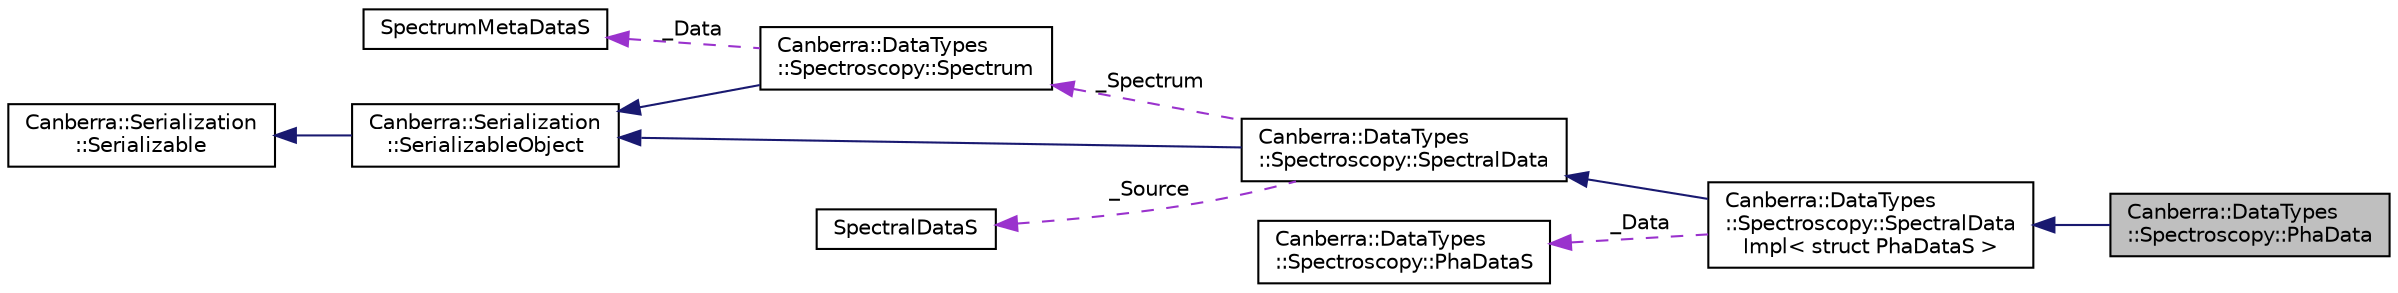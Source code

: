 digraph "Canberra::DataTypes::Spectroscopy::PhaData"
{
  edge [fontname="Helvetica",fontsize="10",labelfontname="Helvetica",labelfontsize="10"];
  node [fontname="Helvetica",fontsize="10",shape=record];
  rankdir="LR";
  Node5 [label="Canberra::DataTypes\l::Spectroscopy::PhaData",height=0.2,width=0.4,color="black", fillcolor="grey75", style="filled", fontcolor="black"];
  Node6 -> Node5 [dir="back",color="midnightblue",fontsize="10",style="solid",fontname="Helvetica"];
  Node6 [label="Canberra::DataTypes\l::Spectroscopy::SpectralData\lImpl\< struct PhaDataS \>",height=0.2,width=0.4,color="black", fillcolor="white", style="filled",URL="$dd/dc6/class_canberra_1_1_data_types_1_1_spectroscopy_1_1_spectral_data_impl.html"];
  Node7 -> Node6 [dir="back",color="midnightblue",fontsize="10",style="solid",fontname="Helvetica"];
  Node7 [label="Canberra::DataTypes\l::Spectroscopy::SpectralData",height=0.2,width=0.4,color="black", fillcolor="white", style="filled",URL="$d2/dbc/class_canberra_1_1_data_types_1_1_spectroscopy_1_1_spectral_data.html"];
  Node8 -> Node7 [dir="back",color="midnightblue",fontsize="10",style="solid",fontname="Helvetica"];
  Node8 [label="Canberra::Serialization\l::SerializableObject",height=0.2,width=0.4,color="black", fillcolor="white", style="filled",URL="$d6/d98/class_canberra_1_1_serialization_1_1_serializable_object.html"];
  Node9 -> Node8 [dir="back",color="midnightblue",fontsize="10",style="solid",fontname="Helvetica"];
  Node9 [label="Canberra::Serialization\l::Serializable",height=0.2,width=0.4,color="black", fillcolor="white", style="filled",URL="$d0/d9f/class_canberra_1_1_serialization_1_1_serializable.html"];
  Node10 -> Node7 [dir="back",color="darkorchid3",fontsize="10",style="dashed",label=" _Source" ,fontname="Helvetica"];
  Node10 [label="SpectralDataS",height=0.2,width=0.4,color="black", fillcolor="white", style="filled",URL="$d8/dc7/struct_spectral_data_s.html"];
  Node11 -> Node7 [dir="back",color="darkorchid3",fontsize="10",style="dashed",label=" _Spectrum" ,fontname="Helvetica"];
  Node11 [label="Canberra::DataTypes\l::Spectroscopy::Spectrum",height=0.2,width=0.4,color="black", fillcolor="white", style="filled",URL="$dd/ddf/class_canberra_1_1_data_types_1_1_spectroscopy_1_1_spectrum.html"];
  Node8 -> Node11 [dir="back",color="midnightblue",fontsize="10",style="solid",fontname="Helvetica"];
  Node12 -> Node11 [dir="back",color="darkorchid3",fontsize="10",style="dashed",label=" _Data" ,fontname="Helvetica"];
  Node12 [label="SpectrumMetaDataS",height=0.2,width=0.4,color="black", fillcolor="white", style="filled",URL="$d9/d1d/struct_spectrum_meta_data_s.html"];
  Node13 -> Node6 [dir="back",color="darkorchid3",fontsize="10",style="dashed",label=" _Data" ,fontname="Helvetica"];
  Node13 [label="Canberra::DataTypes\l::Spectroscopy::PhaDataS",height=0.2,width=0.4,color="black", fillcolor="white", style="filled",URL="$d3/dfd/struct_canberra_1_1_data_types_1_1_spectroscopy_1_1_pha_data_s.html"];
}
